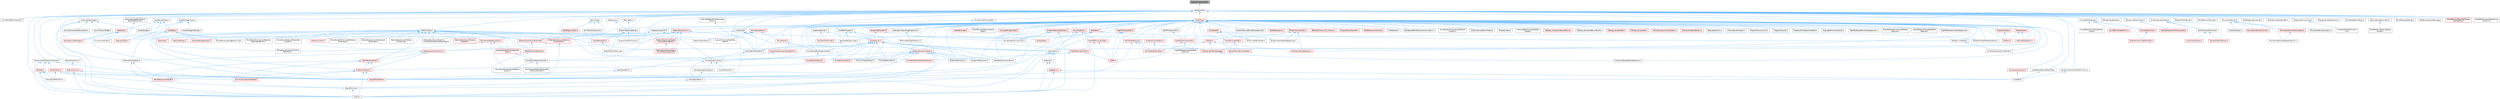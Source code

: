 digraph "EqualityComparable.h"
{
 // INTERACTIVE_SVG=YES
 // LATEX_PDF_SIZE
  bgcolor="transparent";
  edge [fontname=Helvetica,fontsize=10,labelfontname=Helvetica,labelfontsize=10];
  node [fontname=Helvetica,fontsize=10,shape=box,height=0.2,width=0.4];
  Node1 [id="Node000001",label="EqualityComparable.h",height=0.2,width=0.4,color="gray40", fillcolor="grey60", style="filled", fontcolor="black",tooltip=" "];
  Node1 -> Node2 [id="edge1_Node000001_Node000002",dir="back",color="steelblue1",style="solid",tooltip=" "];
  Node2 [id="Node000002",label="SoftObjectPtr.h",height=0.2,width=0.4,color="grey40", fillcolor="white", style="filled",URL="$d8/d46/SoftObjectPtr_8h.html",tooltip=" "];
  Node2 -> Node3 [id="edge2_Node000002_Node000003",dir="back",color="steelblue1",style="solid",tooltip=" "];
  Node3 [id="Node000003",label="AnimNextSoftFunctionPtr.h",height=0.2,width=0.4,color="grey40", fillcolor="white", style="filled",URL="$dc/de0/AnimNextSoftFunctionPtr_8h.html",tooltip=" "];
  Node2 -> Node4 [id="edge3_Node000002_Node000004",dir="back",color="steelblue1",style="solid",tooltip=" "];
  Node4 [id="Node000004",label="AnimationEditorUtils.h",height=0.2,width=0.4,color="grey40", fillcolor="white", style="filled",URL="$df/d23/AnimationEditorUtils_8h.html",tooltip=" "];
  Node2 -> Node5 [id="edge4_Node000002_Node000005",dir="back",color="steelblue1",style="solid",tooltip=" "];
  Node5 [id="Node000005",label="ArchiveUObjectFromStructured\lArchive.h",height=0.2,width=0.4,color="grey40", fillcolor="white", style="filled",URL="$d2/d52/ArchiveUObjectFromStructuredArchive_8h.html",tooltip=" "];
  Node5 -> Node6 [id="edge5_Node000005_Node000006",dir="back",color="steelblue1",style="solid",tooltip=" "];
  Node6 [id="Node000006",label="CoreUObjectSharedPCH.h",height=0.2,width=0.4,color="grey40", fillcolor="white", style="filled",URL="$de/d2f/CoreUObjectSharedPCH_8h.html",tooltip=" "];
  Node6 -> Node7 [id="edge6_Node000006_Node000007",dir="back",color="steelblue1",style="solid",tooltip=" "];
  Node7 [id="Node000007",label="SlateSharedPCH.h",height=0.2,width=0.4,color="grey40", fillcolor="white", style="filled",URL="$d1/dfc/SlateSharedPCH_8h.html",tooltip=" "];
  Node7 -> Node8 [id="edge7_Node000007_Node000008",dir="back",color="steelblue1",style="solid",tooltip=" "];
  Node8 [id="Node000008",label="EngineSharedPCH.h",height=0.2,width=0.4,color="red", fillcolor="#FFF0F0", style="filled",URL="$dc/dbb/EngineSharedPCH_8h.html",tooltip=" "];
  Node2 -> Node10 [id="edge8_Node000002_Node000010",dir="back",color="steelblue1",style="solid",tooltip=" "];
  Node10 [id="Node000010",label="AssetBundleData.h",height=0.2,width=0.4,color="grey40", fillcolor="white", style="filled",URL="$df/d47/AssetBundleData_8h.html",tooltip=" "];
  Node10 -> Node11 [id="edge9_Node000010_Node000011",dir="back",color="steelblue1",style="solid",tooltip=" "];
  Node11 [id="Node000011",label="AssetData.h",height=0.2,width=0.4,color="red", fillcolor="#FFF0F0", style="filled",URL="$d9/d19/AssetData_8h.html",tooltip=" "];
  Node11 -> Node620 [id="edge10_Node000011_Node000620",dir="back",color="steelblue1",style="solid",tooltip=" "];
  Node620 [id="Node000620",label="EditorAnimUtils.h",height=0.2,width=0.4,color="red", fillcolor="#FFF0F0", style="filled",URL="$d1/dd4/EditorAnimUtils_8h.html",tooltip=" "];
  Node11 -> Node8 [id="edge11_Node000011_Node000008",dir="back",color="steelblue1",style="solid",tooltip=" "];
  Node11 -> Node627 [id="edge12_Node000011_Node000627",dir="back",color="steelblue1",style="solid",tooltip=" "];
  Node627 [id="Node000627",label="ExternalPackageHelper.h",height=0.2,width=0.4,color="red", fillcolor="#FFF0F0", style="filled",URL="$d3/d2f/ExternalPackageHelper_8h.html",tooltip=" "];
  Node11 -> Node631 [id="edge13_Node000011_Node000631",dir="back",color="steelblue1",style="solid",tooltip=" "];
  Node631 [id="Node000631",label="GameplayCueManager.h",height=0.2,width=0.4,color="red", fillcolor="#FFF0F0", style="filled",URL="$d7/d4e/GameplayCueManager_8h.html",tooltip=" "];
  Node11 -> Node721 [id="edge14_Node000011_Node000721",dir="back",color="steelblue1",style="solid",tooltip=" "];
  Node721 [id="Node000721",label="NoExportTypes.h",height=0.2,width=0.4,color="red", fillcolor="#FFF0F0", style="filled",URL="$d3/d21/NoExportTypes_8h.html",tooltip=" "];
  Node11 -> Node833 [id="edge15_Node000011_Node000833",dir="back",color="steelblue1",style="solid",tooltip=" "];
  Node833 [id="Node000833",label="SoundWaveLoadingBehavior.cpp",height=0.2,width=0.4,color="grey40", fillcolor="white", style="filled",URL="$d7/d95/SoundWaveLoadingBehavior_8cpp.html",tooltip=" "];
  Node10 -> Node838 [id="edge16_Node000010_Node000838",dir="back",color="steelblue1",style="solid",tooltip=" "];
  Node838 [id="Node000838",label="AssetManager.h",height=0.2,width=0.4,color="grey40", fillcolor="white", style="filled",URL="$d6/d7d/AssetManager_8h.html",tooltip=" "];
  Node10 -> Node839 [id="edge17_Node000010_Node000839",dir="back",color="steelblue1",style="solid",tooltip=" "];
  Node839 [id="Node000839",label="DataAsset.h",height=0.2,width=0.4,color="red", fillcolor="#FFF0F0", style="filled",URL="$dd/d05/DataAsset_8h.html",tooltip=" "];
  Node839 -> Node827 [id="edge18_Node000839_Node000827",dir="back",color="steelblue1",style="solid",tooltip=" "];
  Node827 [id="Node000827",label="Engine.h",height=0.2,width=0.4,color="grey40", fillcolor="white", style="filled",URL="$d1/d34/Public_2Engine_8h.html",tooltip=" "];
  Node839 -> Node8 [id="edge19_Node000839_Node000008",dir="back",color="steelblue1",style="solid",tooltip=" "];
  Node839 -> Node631 [id="edge20_Node000839_Node000631",dir="back",color="steelblue1",style="solid",tooltip=" "];
  Node839 -> Node884 [id="edge21_Node000839_Node000884",dir="back",color="steelblue1",style="solid",tooltip=" "];
  Node884 [id="Node000884",label="PrimaryAssetLabel.h",height=0.2,width=0.4,color="grey40", fillcolor="white", style="filled",URL="$d4/d09/PrimaryAssetLabel_8h.html",tooltip=" "];
  Node10 -> Node721 [id="edge22_Node000010_Node000721",dir="back",color="steelblue1",style="solid",tooltip=" "];
  Node2 -> Node908 [id="edge23_Node000002_Node000908",dir="back",color="steelblue1",style="solid",tooltip=" "];
  Node908 [id="Node000908",label="AssetManagerTypes.h",height=0.2,width=0.4,color="grey40", fillcolor="white", style="filled",URL="$d6/d98/AssetManagerTypes_8h.html",tooltip=" "];
  Node908 -> Node838 [id="edge24_Node000908_Node000838",dir="back",color="steelblue1",style="solid",tooltip=" "];
  Node908 -> Node909 [id="edge25_Node000908_Node000909",dir="back",color="steelblue1",style="solid",tooltip=" "];
  Node909 [id="Node000909",label="AssetManagerSettings.h",height=0.2,width=0.4,color="grey40", fillcolor="white", style="filled",URL="$d0/d71/AssetManagerSettings_8h.html",tooltip=" "];
  Node908 -> Node884 [id="edge26_Node000908_Node000884",dir="back",color="steelblue1",style="solid",tooltip=" "];
  Node2 -> Node450 [id="edge27_Node000002_Node000450",dir="back",color="steelblue1",style="solid",tooltip=" "];
  Node450 [id="Node000450",label="BlueprintEditorSettings.h",height=0.2,width=0.4,color="grey40", fillcolor="white", style="filled",URL="$d4/dbc/BlueprintEditorSettings_8h.html",tooltip=" "];
  Node450 -> Node266 [id="edge28_Node000450_Node000266",dir="back",color="steelblue1",style="solid",tooltip=" "];
  Node266 [id="Node000266",label="BlueprintTypePromotion.h",height=0.2,width=0.4,color="grey40", fillcolor="white", style="filled",URL="$d2/d23/BlueprintTypePromotion_8h.html",tooltip=" "];
  Node450 -> Node306 [id="edge29_Node000450_Node000306",dir="back",color="steelblue1",style="solid",tooltip=" "];
  Node306 [id="Node000306",label="RigVMNewEditor.h",height=0.2,width=0.4,color="red", fillcolor="#FFF0F0", style="filled",URL="$df/dd1/RigVMNewEditor_8h.html",tooltip=" "];
  Node306 -> Node265 [id="edge30_Node000306_Node000265",dir="back",color="steelblue1",style="solid",tooltip=" "];
  Node265 [id="Node000265",label="SRigVMActionMenu.cpp",height=0.2,width=0.4,color="grey40", fillcolor="white", style="filled",URL="$dc/d4c/SRigVMActionMenu_8cpp.html",tooltip=" "];
  Node450 -> Node265 [id="edge31_Node000450_Node000265",dir="back",color="steelblue1",style="solid",tooltip=" "];
  Node2 -> Node910 [id="edge32_Node000002_Node000910",dir="back",color="steelblue1",style="solid",tooltip=" "];
  Node910 [id="Node000910",label="Breakpoint.h",height=0.2,width=0.4,color="grey40", fillcolor="white", style="filled",URL="$d6/da3/Breakpoint_8h.html",tooltip=" "];
  Node910 -> Node450 [id="edge33_Node000910_Node000450",dir="back",color="steelblue1",style="solid",tooltip=" "];
  Node2 -> Node911 [id="edge34_Node000002_Node000911",dir="back",color="steelblue1",style="solid",tooltip=" "];
  Node911 [id="Node000911",label="CoreUObject.h",height=0.2,width=0.4,color="grey40", fillcolor="white", style="filled",URL="$d0/ded/CoreUObject_8h.html",tooltip=" "];
  Node911 -> Node827 [id="edge35_Node000911_Node000827",dir="back",color="steelblue1",style="solid",tooltip=" "];
  Node911 -> Node912 [id="edge36_Node000911_Node000912",dir="back",color="steelblue1",style="solid",tooltip=" "];
  Node912 [id="Node000912",label="EngineMinimal.h",height=0.2,width=0.4,color="grey40", fillcolor="white", style="filled",URL="$d0/d2c/EngineMinimal_8h.html",tooltip=" "];
  Node912 -> Node827 [id="edge37_Node000912_Node000827",dir="back",color="steelblue1",style="solid",tooltip=" "];
  Node911 -> Node913 [id="edge38_Node000911_Node000913",dir="back",color="steelblue1",style="solid",tooltip=" "];
  Node913 [id="Node000913",label="SlateBasics.h",height=0.2,width=0.4,color="red", fillcolor="#FFF0F0", style="filled",URL="$da/d2f/SlateBasics_8h.html",tooltip=" "];
  Node913 -> Node827 [id="edge39_Node000913_Node000827",dir="back",color="steelblue1",style="solid",tooltip=" "];
  Node913 -> Node57 [id="edge40_Node000913_Node000057",dir="back",color="steelblue1",style="solid",tooltip=" "];
  Node57 [id="Node000057",label="UnrealEd.h",height=0.2,width=0.4,color="grey40", fillcolor="white", style="filled",URL="$d2/d5f/UnrealEd_8h.html",tooltip=" "];
  Node911 -> Node916 [id="edge41_Node000911_Node000916",dir="back",color="steelblue1",style="solid",tooltip=" "];
  Node916 [id="Node000916",label="SlateCore.h",height=0.2,width=0.4,color="grey40", fillcolor="white", style="filled",URL="$dc/d03/SlateCore_8h.html",tooltip=" "];
  Node916 -> Node827 [id="edge42_Node000916_Node000827",dir="back",color="steelblue1",style="solid",tooltip=" "];
  Node916 -> Node913 [id="edge43_Node000916_Node000913",dir="back",color="steelblue1",style="solid",tooltip=" "];
  Node2 -> Node6 [id="edge44_Node000002_Node000006",dir="back",color="steelblue1",style="solid",tooltip=" "];
  Node2 -> Node917 [id="edge45_Node000002_Node000917",dir="back",color="steelblue1",style="solid",tooltip=" "];
  Node917 [id="Node000917",label="CurveEditorSettings.h",height=0.2,width=0.4,color="grey40", fillcolor="white", style="filled",URL="$d2/d54/CurveEditorSettings_8h.html",tooltip=" "];
  Node917 -> Node918 [id="edge46_Node000917_Node000918",dir="back",color="steelblue1",style="solid",tooltip=" "];
  Node918 [id="Node000918",label="CurveEditorCurveDrawParams\lCache.h",height=0.2,width=0.4,color="grey40", fillcolor="white", style="filled",URL="$df/d12/CurveEditorCurveDrawParamsCache_8h.html",tooltip=" "];
  Node917 -> Node919 [id="edge47_Node000917_Node000919",dir="back",color="steelblue1",style="solid",tooltip=" "];
  Node919 [id="Node000919",label="CurveEditorSnapMetrics.h",height=0.2,width=0.4,color="red", fillcolor="#FFF0F0", style="filled",URL="$dd/dc6/CurveEditorSnapMetrics_8h.html",tooltip=" "];
  Node917 -> Node944 [id="edge48_Node000917_Node000944",dir="back",color="steelblue1",style="solid",tooltip=" "];
  Node944 [id="Node000944",label="SCurveEditorView.h",height=0.2,width=0.4,color="red", fillcolor="#FFF0F0", style="filled",URL="$dd/d32/SCurveEditorView_8h.html",tooltip=" "];
  Node944 -> Node938 [id="edge49_Node000944_Node000938",dir="back",color="steelblue1",style="solid",tooltip=" "];
  Node938 [id="Node000938",label="SInteractiveCurveEditorView.h",height=0.2,width=0.4,color="red", fillcolor="#FFF0F0", style="filled",URL="$d2/dd9/SInteractiveCurveEditorView_8h.html",tooltip=" "];
  Node917 -> Node938 [id="edge50_Node000917_Node000938",dir="back",color="steelblue1",style="solid",tooltip=" "];
  Node2 -> Node945 [id="edge51_Node000002_Node000945",dir="back",color="steelblue1",style="solid",tooltip=" "];
  Node945 [id="Node000945",label="EdGraphHandleTypes.h",height=0.2,width=0.4,color="grey40", fillcolor="white", style="filled",URL="$d3/d0d/EdGraphHandleTypes_8h.html",tooltip=" "];
  Node2 -> Node946 [id="edge52_Node000002_Node000946",dir="back",color="steelblue1",style="solid",tooltip=" "];
  Node946 [id="Node000946",label="InteractiveToolsContext.h",height=0.2,width=0.4,color="grey40", fillcolor="white", style="filled",URL="$d2/dfe/InteractiveToolsContext_8h.html",tooltip=" "];
  Node946 -> Node537 [id="edge53_Node000946_Node000537",dir="back",color="steelblue1",style="solid",tooltip=" "];
  Node537 [id="Node000537",label="EdModeInteractiveToolsContext.h",height=0.2,width=0.4,color="red", fillcolor="#FFF0F0", style="filled",URL="$d7/da4/EdModeInteractiveToolsContext_8h.html",tooltip=" "];
  Node2 -> Node947 [id="edge54_Node000002_Node000947",dir="back",color="steelblue1",style="solid",tooltip=" "];
  Node947 [id="Node000947",label="KismetSystemLibrary.h",height=0.2,width=0.4,color="grey40", fillcolor="white", style="filled",URL="$da/d0f/KismetSystemLibrary_8h.html",tooltip=" "];
  Node947 -> Node948 [id="edge55_Node000947_Node000948",dir="back",color="steelblue1",style="solid",tooltip=" "];
  Node948 [id="Node000948",label="GameplayStatics.h",height=0.2,width=0.4,color="grey40", fillcolor="white", style="filled",URL="$d9/dc8/GameplayStatics_8h.html",tooltip=" "];
  Node948 -> Node912 [id="edge56_Node000948_Node000912",dir="back",color="steelblue1",style="solid",tooltip=" "];
  Node947 -> Node949 [id="edge57_Node000947_Node000949",dir="back",color="steelblue1",style="solid",tooltip=" "];
  Node949 [id="Node000949",label="GameplayStaticsTypes.h",height=0.2,width=0.4,color="grey40", fillcolor="white", style="filled",URL="$da/d17/GameplayStaticsTypes_8h.html",tooltip=" "];
  Node949 -> Node948 [id="edge58_Node000949_Node000948",dir="back",color="steelblue1",style="solid",tooltip=" "];
  Node947 -> Node950 [id="edge59_Node000947_Node000950",dir="back",color="steelblue1",style="solid",tooltip=" "];
  Node950 [id="Node000950",label="KismetTraceUtils.h",height=0.2,width=0.4,color="grey40", fillcolor="white", style="filled",URL="$d6/d3a/KismetTraceUtils_8h.html",tooltip=" "];
  Node2 -> Node951 [id="edge60_Node000002_Node000951",dir="back",color="steelblue1",style="solid",tooltip=" "];
  Node951 [id="Node000951",label="LevelInstanceInterface.h",height=0.2,width=0.4,color="grey40", fillcolor="white", style="filled",URL="$d9/d37/LevelInstanceInterface_8h.html",tooltip=" "];
  Node951 -> Node952 [id="edge61_Node000951_Node000952",dir="back",color="steelblue1",style="solid",tooltip=" "];
  Node952 [id="Node000952",label="LevelInstanceActor.h",height=0.2,width=0.4,color="red", fillcolor="#FFF0F0", style="filled",URL="$d6/d53/LevelInstanceActor_8h.html",tooltip=" "];
  Node951 -> Node954 [id="edge62_Node000951_Node000954",dir="back",color="steelblue1",style="solid",tooltip=" "];
  Node954 [id="Node000954",label="LevelInstanceActorImpl.h",height=0.2,width=0.4,color="grey40", fillcolor="white", style="filled",URL="$d6/df6/LevelInstanceActorImpl_8h.html",tooltip=" "];
  Node954 -> Node952 [id="edge63_Node000954_Node000952",dir="back",color="steelblue1",style="solid",tooltip=" "];
  Node954 -> Node955 [id="edge64_Node000954_Node000955",dir="back",color="steelblue1",style="solid",tooltip=" "];
  Node955 [id="Node000955",label="StandaloneHLODActor.h",height=0.2,width=0.4,color="red", fillcolor="#FFF0F0", style="filled",URL="$dc/d54/StandaloneHLODActor_8h.html",tooltip=" "];
  Node951 -> Node955 [id="edge65_Node000951_Node000955",dir="back",color="steelblue1",style="solid",tooltip=" "];
  Node2 -> Node957 [id="edge66_Node000002_Node000957",dir="back",color="steelblue1",style="solid",tooltip=" "];
  Node957 [id="Node000957",label="LinkerLoad.h",height=0.2,width=0.4,color="grey40", fillcolor="white", style="filled",URL="$d7/def/LinkerLoad_8h.html",tooltip=" "];
  Node957 -> Node911 [id="edge67_Node000957_Node000911",dir="back",color="steelblue1",style="solid",tooltip=" "];
  Node957 -> Node6 [id="edge68_Node000957_Node000006",dir="back",color="steelblue1",style="solid",tooltip=" "];
  Node957 -> Node627 [id="edge69_Node000957_Node000627",dir="back",color="steelblue1",style="solid",tooltip=" "];
  Node957 -> Node958 [id="edge70_Node000957_Node000958",dir="back",color="steelblue1",style="solid",tooltip=" "];
  Node958 [id="Node000958",label="K2Node.h",height=0.2,width=0.4,color="red", fillcolor="#FFF0F0", style="filled",URL="$d5/d94/K2Node_8h.html",tooltip=" "];
  Node958 -> Node467 [id="edge71_Node000958_Node000467",dir="back",color="steelblue1",style="solid",tooltip=" "];
  Node467 [id="Node000467",label="AnimGraphNode_Base.h",height=0.2,width=0.4,color="red", fillcolor="#FFF0F0", style="filled",URL="$d0/dfb/AnimGraphNode__Base_8h.html",tooltip=" "];
  Node958 -> Node139 [id="edge72_Node000958_Node000139",dir="back",color="steelblue1",style="solid",tooltip=" "];
  Node139 [id="Node000139",label="K2Node_BaseMCDelegate.h",height=0.2,width=0.4,color="red", fillcolor="#FFF0F0", style="filled",URL="$dd/d9b/K2Node__BaseMCDelegate_8h.html",tooltip=" "];
  Node139 -> Node140 [id="edge73_Node000139_Node000140",dir="back",color="steelblue1",style="solid",tooltip=" "];
  Node140 [id="Node000140",label="BlueprintDelegateNodeSpawner.h",height=0.2,width=0.4,color="grey40", fillcolor="white", style="filled",URL="$dc/d16/BlueprintDelegateNodeSpawner_8h.html",tooltip=" "];
  Node958 -> Node1006 [id="edge74_Node000958_Node001006",dir="back",color="steelblue1",style="solid",tooltip=" "];
  Node1006 [id="Node001006",label="K2Node_StructOperation.h",height=0.2,width=0.4,color="red", fillcolor="#FFF0F0", style="filled",URL="$d1/d1c/K2Node__StructOperation_8h.html",tooltip=" "];
  Node957 -> Node833 [id="edge75_Node000957_Node000833",dir="back",color="steelblue1",style="solid",tooltip=" "];
  Node2 -> Node1015 [id="edge76_Node000002_Node001015",dir="back",color="steelblue1",style="solid",tooltip=" "];
  Node1015 [id="Node001015",label="MaterialCachedData.h",height=0.2,width=0.4,color="grey40", fillcolor="white", style="filled",URL="$da/dd0/MaterialCachedData_8h.html",tooltip=" "];
  Node1015 -> Node1016 [id="edge77_Node001015_Node001016",dir="back",color="steelblue1",style="solid",tooltip=" "];
  Node1016 [id="Node001016",label="NaniteResourcesHelper.h",height=0.2,width=0.4,color="red", fillcolor="#FFF0F0", style="filled",URL="$dc/d48/NaniteResourcesHelper_8h.html",tooltip=" "];
  Node1016 -> Node1016 [id="edge78_Node001016_Node001016",dir="back",color="steelblue1",style="solid",tooltip=" "];
  Node1015 -> Node1019 [id="edge79_Node001015_Node001019",dir="back",color="steelblue1",style="solid",tooltip=" "];
  Node1019 [id="Node001019",label="PrimitiveComponentHelper.h",height=0.2,width=0.4,color="red", fillcolor="#FFF0F0", style="filled",URL="$d1/d08/PrimitiveComponentHelper_8h.html",tooltip=" "];
  Node2 -> Node1022 [id="edge80_Node000002_Node001022",dir="back",color="steelblue1",style="solid",tooltip=" "];
  Node1022 [id="Node001022",label="MaterialTypes.h",height=0.2,width=0.4,color="grey40", fillcolor="white", style="filled",URL="$dc/d31/MaterialTypes_8h.html",tooltip=" "];
  Node1022 -> Node1023 [id="edge81_Node001022_Node001023",dir="back",color="steelblue1",style="solid",tooltip=" "];
  Node1023 [id="Node001023",label="CustomPrimitiveDataTrack\lEditor.h",height=0.2,width=0.4,color="grey40", fillcolor="white", style="filled",URL="$dc/d8f/CustomPrimitiveDataTrackEditor_8h.html",tooltip=" "];
  Node1022 -> Node1024 [id="edge82_Node001022_Node001024",dir="back",color="steelblue1",style="solid",tooltip=" "];
  Node1024 [id="Node001024",label="DEditorParameterValue.h",height=0.2,width=0.4,color="red", fillcolor="#FFF0F0", style="filled",URL="$d3/da4/DEditorParameterValue_8h.html",tooltip=" "];
  Node1024 -> Node57 [id="edge83_Node001024_Node000057",dir="back",color="steelblue1",style="solid",tooltip=" "];
  Node1022 -> Node1015 [id="edge84_Node001022_Node001015",dir="back",color="steelblue1",style="solid",tooltip=" "];
  Node1022 -> Node1036 [id="edge85_Node001022_Node001036",dir="back",color="steelblue1",style="solid",tooltip=" "];
  Node1036 [id="Node001036",label="MaterialExpressionFontSample\lParameter.h",height=0.2,width=0.4,color="grey40", fillcolor="white", style="filled",URL="$d0/d6e/MaterialExpressionFontSampleParameter_8h.html",tooltip=" "];
  Node1022 -> Node1037 [id="edge86_Node001022_Node001037",dir="back",color="steelblue1",style="solid",tooltip=" "];
  Node1037 [id="Node001037",label="MaterialExpressionMaterial\lFunctionCall.h",height=0.2,width=0.4,color="red", fillcolor="#FFF0F0", style="filled",URL="$d2/d5e/MaterialExpressionMaterialFunctionCall_8h.html",tooltip=" "];
  Node1037 -> Node8 [id="edge87_Node001037_Node000008",dir="back",color="steelblue1",style="solid",tooltip=" "];
  Node1037 -> Node1039 [id="edge88_Node001037_Node001039",dir="back",color="steelblue1",style="solid",tooltip=" "];
  Node1039 [id="Node001039",label="MaterialLayersFunctions.h",height=0.2,width=0.4,color="red", fillcolor="#FFF0F0", style="filled",URL="$df/d12/MaterialLayersFunctions_8h.html",tooltip=" "];
  Node1039 -> Node1015 [id="edge89_Node001039_Node001015",dir="back",color="steelblue1",style="solid",tooltip=" "];
  Node1039 -> Node1060 [id="edge90_Node001039_Node001060",dir="back",color="steelblue1",style="solid",tooltip=" "];
  Node1060 [id="Node001060",label="MaterialInterface.h",height=0.2,width=0.4,color="red", fillcolor="#FFF0F0", style="filled",URL="$de/daa/MaterialInterface_8h.html",tooltip=" "];
  Node1060 -> Node827 [id="edge91_Node001060_Node000827",dir="back",color="steelblue1",style="solid",tooltip=" "];
  Node1060 -> Node8 [id="edge92_Node001060_Node000008",dir="back",color="steelblue1",style="solid",tooltip=" "];
  Node1060 -> Node1016 [id="edge93_Node001060_Node001016",dir="back",color="steelblue1",style="solid",tooltip=" "];
  Node1060 -> Node1019 [id="edge94_Node001060_Node001019",dir="back",color="steelblue1",style="solid",tooltip=" "];
  Node1039 -> Node1229 [id="edge95_Node001039_Node001229",dir="back",color="steelblue1",style="solid",tooltip=" "];
  Node1229 [id="Node001229",label="StaticParameterSet.h",height=0.2,width=0.4,color="red", fillcolor="#FFF0F0", style="filled",URL="$dd/d7e/StaticParameterSet_8h.html",tooltip=" "];
  Node1229 -> Node827 [id="edge96_Node001229_Node000827",dir="back",color="steelblue1",style="solid",tooltip=" "];
  Node1229 -> Node912 [id="edge97_Node001229_Node000912",dir="back",color="steelblue1",style="solid",tooltip=" "];
  Node1229 -> Node8 [id="edge98_Node001229_Node000008",dir="back",color="steelblue1",style="solid",tooltip=" "];
  Node1229 -> Node1060 [id="edge99_Node001229_Node001060",dir="back",color="steelblue1",style="solid",tooltip=" "];
  Node1022 -> Node1044 [id="edge100_Node001022_Node001044",dir="back",color="steelblue1",style="solid",tooltip=" "];
  Node1044 [id="Node001044",label="MaterialExpressionMaterial\lSample.cpp",height=0.2,width=0.4,color="grey40", fillcolor="white", style="filled",URL="$d0/dbd/MaterialExpressionMaterialSample_8cpp.html",tooltip=" "];
  Node1022 -> Node1234 [id="edge101_Node001022_Node001234",dir="back",color="steelblue1",style="solid",tooltip=" "];
  Node1234 [id="Node001234",label="MaterialExpressionParameter.h",height=0.2,width=0.4,color="red", fillcolor="#FFF0F0", style="filled",URL="$d9/d9a/MaterialExpressionParameter_8h.html",tooltip=" "];
  Node1234 -> Node1024 [id="edge102_Node001234_Node001024",dir="back",color="steelblue1",style="solid",tooltip=" "];
  Node1022 -> Node1243 [id="edge103_Node001022_Node001243",dir="back",color="steelblue1",style="solid",tooltip=" "];
  Node1243 [id="Node001243",label="MaterialExpressionRuntime\lVirtualTextureSampleParameter.h",height=0.2,width=0.4,color="grey40", fillcolor="white", style="filled",URL="$d5/d3d/MaterialExpressionRuntimeVirtualTextureSampleParameter_8h.html",tooltip=" "];
  Node1022 -> Node1244 [id="edge104_Node001022_Node001244",dir="back",color="steelblue1",style="solid",tooltip=" "];
  Node1244 [id="Node001244",label="MaterialExpressionSparse\lVolumeTextureBase.h",height=0.2,width=0.4,color="red", fillcolor="#FFF0F0", style="filled",URL="$d6/df5/MaterialExpressionSparseVolumeTextureBase_8h.html",tooltip=" "];
  Node1244 -> Node1246 [id="edge105_Node001244_Node001246",dir="back",color="steelblue1",style="solid",tooltip=" "];
  Node1246 [id="Node001246",label="MaterialExpressionSparse\lVolumeTextureSample.h",height=0.2,width=0.4,color="red", fillcolor="#FFF0F0", style="filled",URL="$d4/dad/MaterialExpressionSparseVolumeTextureSample_8h.html",tooltip=" "];
  Node1022 -> Node1246 [id="edge106_Node001022_Node001246",dir="back",color="steelblue1",style="solid",tooltip=" "];
  Node1022 -> Node1247 [id="edge107_Node001022_Node001247",dir="back",color="steelblue1",style="solid",tooltip=" "];
  Node1247 [id="Node001247",label="MaterialExpressionTexture\lSample.h",height=0.2,width=0.4,color="red", fillcolor="#FFF0F0", style="filled",URL="$dd/d3b/MaterialExpressionTextureSample_8h.html",tooltip=" "];
  Node1022 -> Node1258 [id="edge108_Node001022_Node001258",dir="back",color="steelblue1",style="solid",tooltip=" "];
  Node1258 [id="Node001258",label="MaterialIR.h",height=0.2,width=0.4,color="red", fillcolor="#FFF0F0", style="filled",URL="$d1/dea/MaterialIR_8h.html",tooltip=" "];
  Node1022 -> Node1260 [id="edge109_Node001022_Node001260",dir="back",color="steelblue1",style="solid",tooltip=" "];
  Node1260 [id="Node001260",label="MaterialIRTypes.h",height=0.2,width=0.4,color="red", fillcolor="#FFF0F0", style="filled",URL="$d0/d2f/MaterialIRTypes_8h.html",tooltip=" "];
  Node1022 -> Node1060 [id="edge110_Node001022_Node001060",dir="back",color="steelblue1",style="solid",tooltip=" "];
  Node1022 -> Node1039 [id="edge111_Node001022_Node001039",dir="back",color="steelblue1",style="solid",tooltip=" "];
  Node1022 -> Node1261 [id="edge112_Node001022_Node001261",dir="back",color="steelblue1",style="solid",tooltip=" "];
  Node1261 [id="Node001261",label="MaterialTrackEditor.h",height=0.2,width=0.4,color="grey40", fillcolor="white", style="filled",URL="$d1/d9f/MaterialTrackEditor_8h.html",tooltip=" "];
  Node1022 -> Node1262 [id="edge113_Node001022_Node001262",dir="back",color="steelblue1",style="solid",tooltip=" "];
  Node1262 [id="Node001262",label="MovieSceneComponentMaterial\lParameterSection.h",height=0.2,width=0.4,color="grey40", fillcolor="white", style="filled",URL="$dd/d3d/MovieSceneComponentMaterialParameterSection_8h.html",tooltip=" "];
  Node1022 -> Node1263 [id="edge114_Node001022_Node001263",dir="back",color="steelblue1",style="solid",tooltip=" "];
  Node1263 [id="Node001263",label="MovieSceneCustomPrimitive\lDataTrack.h",height=0.2,width=0.4,color="grey40", fillcolor="white", style="filled",URL="$db/d39/MovieSceneCustomPrimitiveDataTrack_8h.html",tooltip=" "];
  Node1022 -> Node1264 [id="edge115_Node001022_Node001264",dir="back",color="steelblue1",style="solid",tooltip=" "];
  Node1264 [id="Node001264",label="MovieSceneMaterialParameter\lSystem.h",height=0.2,width=0.4,color="grey40", fillcolor="white", style="filled",URL="$d9/d38/MovieSceneMaterialParameterSystem_8h.html",tooltip=" "];
  Node1022 -> Node1265 [id="edge116_Node001022_Node001265",dir="back",color="steelblue1",style="solid",tooltip=" "];
  Node1265 [id="Node001265",label="MovieSceneMaterialTrack.h",height=0.2,width=0.4,color="red", fillcolor="#FFF0F0", style="filled",URL="$d8/d92/MovieSceneMaterialTrack_8h.html",tooltip=" "];
  Node1265 -> Node1120 [id="edge117_Node001265_Node001120",dir="back",color="steelblue1",style="solid",tooltip=" "];
  Node1120 [id="Node001120",label="MovieSceneComponentMaterial\lSystem.h",height=0.2,width=0.4,color="grey40", fillcolor="white", style="filled",URL="$d7/d7c/MovieSceneComponentMaterialSystem_8h.html",tooltip=" "];
  Node1265 -> Node1263 [id="edge118_Node001265_Node001263",dir="back",color="steelblue1",style="solid",tooltip=" "];
  Node1265 -> Node1268 [id="edge119_Node001265_Node001268",dir="back",color="steelblue1",style="solid",tooltip=" "];
  Node1268 [id="Node001268",label="MovieSceneTracksComponent\lTypes.h",height=0.2,width=0.4,color="red", fillcolor="#FFF0F0", style="filled",URL="$d5/d6a/MovieSceneTracksComponentTypes_8h.html",tooltip=" "];
  Node1268 -> Node1119 [id="edge120_Node001268_Node001119",dir="back",color="steelblue1",style="solid",tooltip=" "];
  Node1119 [id="Node001119",label="MovieSceneMaterialSystem.h",height=0.2,width=0.4,color="grey40", fillcolor="white", style="filled",URL="$d2/d2f/MovieSceneMaterialSystem_8h.html",tooltip=" "];
  Node1119 -> Node1120 [id="edge121_Node001119_Node001120",dir="back",color="steelblue1",style="solid",tooltip=" "];
  Node1119 -> Node1121 [id="edge122_Node001119_Node001121",dir="back",color="steelblue1",style="solid",tooltip=" "];
  Node1121 [id="Node001121",label="MovieSceneMaterialParameter\lCollectionSystem.h",height=0.2,width=0.4,color="grey40", fillcolor="white", style="filled",URL="$d4/d18/MovieSceneMaterialParameterCollectionSystem_8h.html",tooltip=" "];
  Node1022 -> Node1307 [id="edge123_Node001022_Node001307",dir="back",color="steelblue1",style="solid",tooltip=" "];
  Node1307 [id="Node001307",label="MovieScenePreAnimatedMaterial\lParameters.h",height=0.2,width=0.4,color="grey40", fillcolor="white", style="filled",URL="$d9/dac/MovieScenePreAnimatedMaterialParameters_8h.html",tooltip=" "];
  Node1022 -> Node1268 [id="edge124_Node001022_Node001268",dir="back",color="steelblue1",style="solid",tooltip=" "];
  Node1022 -> Node1229 [id="edge125_Node001022_Node001229",dir="back",color="steelblue1",style="solid",tooltip=" "];
  Node2 -> Node1308 [id="edge126_Node000002_Node001308",dir="back",color="steelblue1",style="solid",tooltip=" "];
  Node1308 [id="Node001308",label="MediaProfileSettings.h",height=0.2,width=0.4,color="grey40", fillcolor="white", style="filled",URL="$d4/da0/MediaProfileSettings_8h.html",tooltip=" "];
  Node2 -> Node1309 [id="edge127_Node000002_Node001309",dir="back",color="steelblue1",style="solid",tooltip=" "];
  Node1309 [id="Node001309",label="MeshDeformerProvider.h",height=0.2,width=0.4,color="grey40", fillcolor="white", style="filled",URL="$d4/dfb/MeshDeformerProvider_8h.html",tooltip=" "];
  Node2 -> Node1310 [id="edge128_Node000002_Node001310",dir="back",color="steelblue1",style="solid",tooltip=" "];
  Node1310 [id="Node001310",label="MovieSceneBindingOverrides.h",height=0.2,width=0.4,color="grey40", fillcolor="white", style="filled",URL="$d4/d8c/MovieSceneBindingOverrides_8h.html",tooltip=" "];
  Node1310 -> Node1311 [id="edge129_Node001310_Node001311",dir="back",color="steelblue1",style="solid",tooltip=" "];
  Node1311 [id="Node001311",label="LevelSequenceActor.h",height=0.2,width=0.4,color="red", fillcolor="#FFF0F0", style="filled",URL="$dd/d4d/LevelSequenceActor_8h.html",tooltip=" "];
  Node2 -> Node1314 [id="edge130_Node000002_Node001314",dir="back",color="steelblue1",style="solid",tooltip=" "];
  Node1314 [id="Node001314",label="MovieSceneEvent.h",height=0.2,width=0.4,color="grey40", fillcolor="white", style="filled",URL="$dc/d97/MovieSceneEvent_8h.html",tooltip=" "];
  Node1314 -> Node1315 [id="edge131_Node001314_Node001315",dir="back",color="steelblue1",style="solid",tooltip=" "];
  Node1315 [id="Node001315",label="ClipboardTypes.h",height=0.2,width=0.4,color="grey40", fillcolor="white", style="filled",URL="$d2/dc6/ClipboardTypes_8h.html",tooltip=" "];
  Node1314 -> Node1316 [id="edge132_Node001314_Node001316",dir="back",color="steelblue1",style="solid",tooltip=" "];
  Node1316 [id="Node001316",label="MovieSceneEventChannel.h",height=0.2,width=0.4,color="red", fillcolor="#FFF0F0", style="filled",URL="$d1/d90/MovieSceneEventChannel_8h.html",tooltip=" "];
  Node1314 -> Node1319 [id="edge133_Node001314_Node001319",dir="back",color="steelblue1",style="solid",tooltip=" "];
  Node1319 [id="Node001319",label="MovieSceneEventRepeaterSection.h",height=0.2,width=0.4,color="grey40", fillcolor="white", style="filled",URL="$da/dbf/MovieSceneEventRepeaterSection_8h.html",tooltip=" "];
  Node1314 -> Node1320 [id="edge134_Node001314_Node001320",dir="back",color="steelblue1",style="solid",tooltip=" "];
  Node1320 [id="Node001320",label="MovieSceneEventSectionBase.h",height=0.2,width=0.4,color="red", fillcolor="#FFF0F0", style="filled",URL="$da/dac/MovieSceneEventSectionBase_8h.html",tooltip=" "];
  Node1320 -> Node1319 [id="edge135_Node001320_Node001319",dir="back",color="steelblue1",style="solid",tooltip=" "];
  Node1314 -> Node1321 [id="edge136_Node001314_Node001321",dir="back",color="steelblue1",style="solid",tooltip=" "];
  Node1321 [id="Node001321",label="MovieSceneEventSystems.h",height=0.2,width=0.4,color="grey40", fillcolor="white", style="filled",URL="$d5/d15/MovieSceneEventSystems_8h.html",tooltip=" "];
  Node2 -> Node1119 [id="edge137_Node000002_Node001119",dir="back",color="steelblue1",style="solid",tooltip=" "];
  Node2 -> Node1322 [id="edge138_Node000002_Node001322",dir="back",color="steelblue1",style="solid",tooltip=" "];
  Node1322 [id="Node001322",label="MovieScenePossessable.h",height=0.2,width=0.4,color="grey40", fillcolor="white", style="filled",URL="$d1/d39/MovieScenePossessable_8h.html",tooltip=" "];
  Node1322 -> Node1323 [id="edge139_Node001322_Node001323",dir="back",color="steelblue1",style="solid",tooltip=" "];
  Node1323 [id="Node001323",label="MovieScene.h",height=0.2,width=0.4,color="red", fillcolor="#FFF0F0", style="filled",URL="$df/da9/MovieScene_8h.html",tooltip=" "];
  Node1323 -> Node1310 [id="edge140_Node001323_Node001310",dir="back",color="steelblue1",style="solid",tooltip=" "];
  Node2 -> Node1359 [id="edge141_Node000002_Node001359",dir="back",color="steelblue1",style="solid",tooltip=" "];
  Node1359 [id="Node001359",label="NodeMappingContainer.h",height=0.2,width=0.4,color="grey40", fillcolor="white", style="filled",URL="$d0/d55/NodeMappingContainer_8h.html",tooltip=" "];
  Node2 -> Node1360 [id="edge142_Node000002_Node001360",dir="back",color="steelblue1",style="solid",tooltip=" "];
  Node1360 [id="Node001360",label="PackedLevelActorBuilder.h",height=0.2,width=0.4,color="grey40", fillcolor="white", style="filled",URL="$d4/d58/PackedLevelActorBuilder_8h.html",tooltip=" "];
  Node2 -> Node1361 [id="edge143_Node000002_Node001361",dir="back",color="steelblue1",style="solid",tooltip=" "];
  Node1361 [id="Node001361",label="ParamType.h",height=0.2,width=0.4,color="grey40", fillcolor="white", style="filled",URL="$d5/daf/ParamType_8h.html",tooltip=" "];
  Node1361 -> Node1362 [id="edge144_Node001361_Node001362",dir="back",color="steelblue1",style="solid",tooltip=" "];
  Node1362 [id="Node001362",label="AnimNextComponent.h",height=0.2,width=0.4,color="grey40", fillcolor="white", style="filled",URL="$d2/d67/AnimNextComponent_8h.html",tooltip=" "];
  Node1361 -> Node337 [id="edge145_Node001361_Node000337",dir="back",color="steelblue1",style="solid",tooltip=" "];
  Node337 [id="Node000337",label="AnimNextDataInterfaceInstance.h",height=0.2,width=0.4,color="red", fillcolor="#FFF0F0", style="filled",URL="$d4/dc0/AnimNextDataInterfaceInstance_8h.html",tooltip=" "];
  Node1361 -> Node1363 [id="edge146_Node001361_Node001363",dir="back",color="steelblue1",style="solid",tooltip=" "];
  Node1363 [id="Node001363",label="DataRegistryTypes.h",height=0.2,width=0.4,color="red", fillcolor="#FFF0F0", style="filled",URL="$de/d7c/DataRegistryTypes_8h.html",tooltip=" "];
  Node2 -> Node1377 [id="edge147_Node000002_Node001377",dir="back",color="steelblue1",style="solid",tooltip=" "];
  Node1377 [id="Node001377",label="PreviewAssetAttachComponent.h",height=0.2,width=0.4,color="grey40", fillcolor="white", style="filled",URL="$de/d8c/PreviewAssetAttachComponent_8h.html",tooltip=" "];
  Node1377 -> Node827 [id="edge148_Node001377_Node000827",dir="back",color="steelblue1",style="solid",tooltip=" "];
  Node1377 -> Node8 [id="edge149_Node001377_Node000008",dir="back",color="steelblue1",style="solid",tooltip=" "];
  Node1377 -> Node1378 [id="edge150_Node001377_Node001378",dir="back",color="steelblue1",style="solid",tooltip=" "];
  Node1378 [id="Node001378",label="SkeletalMesh.h",height=0.2,width=0.4,color="red", fillcolor="#FFF0F0", style="filled",URL="$d6/de7/SkeletalMesh_8h.html",tooltip=" "];
  Node1378 -> Node4 [id="edge151_Node001378_Node000004",dir="back",color="steelblue1",style="solid",tooltip=" "];
  Node1378 -> Node912 [id="edge152_Node001378_Node000912",dir="back",color="steelblue1",style="solid",tooltip=" "];
  Node1378 -> Node8 [id="edge153_Node001378_Node000008",dir="back",color="steelblue1",style="solid",tooltip=" "];
  Node1377 -> Node1390 [id="edge154_Node001377_Node001390",dir="back",color="steelblue1",style="solid",tooltip=" "];
  Node1390 [id="Node001390",label="Skeleton.h",height=0.2,width=0.4,color="red", fillcolor="#FFF0F0", style="filled",URL="$d1/ded/Skeleton_8h.html",tooltip=" "];
  Node1390 -> Node4 [id="edge155_Node001390_Node000004",dir="back",color="steelblue1",style="solid",tooltip=" "];
  Node1390 -> Node827 [id="edge156_Node001390_Node000827",dir="back",color="steelblue1",style="solid",tooltip=" "];
  Node1390 -> Node8 [id="edge157_Node001390_Node000008",dir="back",color="steelblue1",style="solid",tooltip=" "];
  Node2 -> Node1443 [id="edge158_Node000002_Node001443",dir="back",color="steelblue1",style="solid",tooltip=" "];
  Node1443 [id="Node001443",label="PropertyPermissionList.h",height=0.2,width=0.4,color="grey40", fillcolor="white", style="filled",URL="$d8/d27/PropertyPermissionList_8h.html",tooltip=" "];
  Node1443 -> Node1444 [id="edge159_Node001443_Node001444",dir="back",color="steelblue1",style="solid",tooltip=" "];
  Node1444 [id="Node001444",label="PropertyEditorPermission\lList.h",height=0.2,width=0.4,color="grey40", fillcolor="white", style="filled",URL="$d5/d40/PropertyEditorPermissionList_8h.html",tooltip=" "];
  Node2 -> Node1445 [id="edge160_Node000002_Node001445",dir="back",color="steelblue1",style="solid",tooltip=" "];
  Node1445 [id="Node001445",label="ReplicationDriver.h",height=0.2,width=0.4,color="grey40", fillcolor="white", style="filled",URL="$d0/dd1/ReplicationDriver_8h.html",tooltip=" "];
  Node1445 -> Node1446 [id="edge161_Node001445_Node001446",dir="back",color="steelblue1",style="solid",tooltip=" "];
  Node1446 [id="Node001446",label="NetConnection.h",height=0.2,width=0.4,color="red", fillcolor="#FFF0F0", style="filled",URL="$d6/d03/NetConnection_8h.html",tooltip=" "];
  Node1446 -> Node827 [id="edge162_Node001446_Node000827",dir="back",color="steelblue1",style="solid",tooltip=" "];
  Node1446 -> Node8 [id="edge163_Node001446_Node000008",dir="back",color="steelblue1",style="solid",tooltip=" "];
  Node2 -> Node1467 [id="edge164_Node000002_Node001467",dir="back",color="steelblue1",style="solid",tooltip=" "];
  Node1467 [id="Node001467",label="RigLogicMutableExtension.h",height=0.2,width=0.4,color="grey40", fillcolor="white", style="filled",URL="$d6/d9c/RigLogicMutableExtension_8h.html",tooltip=" "];
  Node2 -> Node77 [id="edge165_Node000002_Node000077",dir="back",color="steelblue1",style="solid",tooltip=" "];
  Node77 [id="Node000077",label="SGraphPinDataTableRowName.h",height=0.2,width=0.4,color="grey40", fillcolor="white", style="filled",URL="$d3/d40/SGraphPinDataTableRowName_8h.html",tooltip=" "];
  Node2 -> Node1468 [id="edge166_Node000002_Node001468",dir="back",color="steelblue1",style="solid",tooltip=" "];
  Node1468 [id="Node001468",label="SceneThumbnailInfoWithPrimitive.h",height=0.2,width=0.4,color="grey40", fillcolor="white", style="filled",URL="$d7/df8/SceneThumbnailInfoWithPrimitive_8h.html",tooltip=" "];
  Node1468 -> Node57 [id="edge167_Node001468_Node000057",dir="back",color="steelblue1",style="solid",tooltip=" "];
  Node2 -> Node1469 [id="edge168_Node000002_Node001469",dir="back",color="steelblue1",style="solid",tooltip=" "];
  Node1469 [id="Node001469",label="SoundNodeWavePlayer.h",height=0.2,width=0.4,color="grey40", fillcolor="white", style="filled",URL="$d4/da9/SoundNodeWavePlayer_8h.html",tooltip=" "];
  Node2 -> Node1470 [id="edge169_Node000002_Node001470",dir="back",color="steelblue1",style="solid",tooltip=" "];
  Node1470 [id="Node001470",label="StaticLightingDescriptors.h",height=0.2,width=0.4,color="grey40", fillcolor="white", style="filled",URL="$df/d3b/StaticLightingDescriptors_8h.html",tooltip=" "];
  Node1470 -> Node23 [id="edge170_Node001470_Node000023",dir="back",color="steelblue1",style="solid",tooltip=" "];
  Node23 [id="Node000023",label="WorldPartitionStaticLighting\lBuilder.h",height=0.2,width=0.4,color="grey40", fillcolor="white", style="filled",URL="$d7/dfd/WorldPartitionStaticLightingBuilder_8h.html",tooltip=" "];
  Node2 -> Node1471 [id="edge171_Node000002_Node001471",dir="back",color="steelblue1",style="solid",tooltip=" "];
  Node1471 [id="Node001471",label="StreamableManager.h",height=0.2,width=0.4,color="grey40", fillcolor="white", style="filled",URL="$d2/dd8/StreamableManager_8h.html",tooltip=" "];
  Node1471 -> Node838 [id="edge172_Node001471_Node000838",dir="back",color="steelblue1",style="solid",tooltip=" "];
  Node1471 -> Node1472 [id="edge173_Node001471_Node001472",dir="back",color="steelblue1",style="solid",tooltip=" "];
  Node1472 [id="Node001472",label="AsyncActionHandleSaveGame.h",height=0.2,width=0.4,color="grey40", fillcolor="white", style="filled",URL="$db/dd4/AsyncActionHandleSaveGame_8h.html",tooltip=" "];
  Node1471 -> Node1473 [id="edge174_Node001471_Node001473",dir="back",color="steelblue1",style="solid",tooltip=" "];
  Node1473 [id="Node001473",label="CommonLazyWidget.h",height=0.2,width=0.4,color="grey40", fillcolor="white", style="filled",URL="$d2/db7/CommonLazyWidget_8h.html",tooltip=" "];
  Node1471 -> Node827 [id="edge175_Node001471_Node000827",dir="back",color="steelblue1",style="solid",tooltip=" "];
  Node1471 -> Node631 [id="edge176_Node001471_Node000631",dir="back",color="steelblue1",style="solid",tooltip=" "];
  Node2 -> Node1474 [id="edge177_Node000002_Node001474",dir="back",color="steelblue1",style="solid",tooltip=" "];
  Node1474 [id="Node001474",label="TestUndeclaredScriptStruct\lObjectReferences.h",height=0.2,width=0.4,color="grey40", fillcolor="white", style="filled",URL="$d0/d40/TestUndeclaredScriptStructObjectReferences_8h.html",tooltip=" "];
  Node1474 -> Node721 [id="edge178_Node001474_Node000721",dir="back",color="steelblue1",style="solid",tooltip=" "];
  Node2 -> Node1475 [id="edge179_Node000002_Node001475",dir="back",color="steelblue1",style="solid",tooltip=" "];
  Node1475 [id="Node001475",label="Text3DProjectSettings.h",height=0.2,width=0.4,color="grey40", fillcolor="white", style="filled",URL="$d6/d42/Text3DProjectSettings_8h.html",tooltip=" "];
  Node2 -> Node1476 [id="edge180_Node000002_Node001476",dir="back",color="steelblue1",style="solid",tooltip=" "];
  Node1476 [id="Node001476",label="UnrealType.h",height=0.2,width=0.4,color="red", fillcolor="#FFF0F0", style="filled",URL="$d6/d2f/UnrealType_8h.html",tooltip=" "];
  Node1476 -> Node1477 [id="edge181_Node001476_Node001477",dir="back",color="steelblue1",style="solid",tooltip=" "];
  Node1477 [id="Node001477",label="AIDataProvider.h",height=0.2,width=0.4,color="red", fillcolor="#FFF0F0", style="filled",URL="$dd/d5b/AIDataProvider_8h.html",tooltip=" "];
  Node1476 -> Node1487 [id="edge182_Node001476_Node001487",dir="back",color="steelblue1",style="solid",tooltip=" "];
  Node1487 [id="Node001487",label="ActorElementEditorCopyAnd\lPaste.h",height=0.2,width=0.4,color="grey40", fillcolor="white", style="filled",URL="$d8/dc2/ActorElementEditorCopyAndPaste_8h.html",tooltip=" "];
  Node1476 -> Node467 [id="edge183_Node001476_Node000467",dir="back",color="steelblue1",style="solid",tooltip=" "];
  Node1476 -> Node1488 [id="edge184_Node001476_Node001488",dir="back",color="steelblue1",style="solid",tooltip=" "];
  Node1488 [id="Node001488",label="AnimatedPropertyKey.h",height=0.2,width=0.4,color="red", fillcolor="#FFF0F0", style="filled",URL="$df/dee/AnimatedPropertyKey_8h.html",tooltip=" "];
  Node1476 -> Node1495 [id="edge185_Node001476_Node001495",dir="back",color="steelblue1",style="solid",tooltip=" "];
  Node1495 [id="Node001495",label="AttributeSet.h",height=0.2,width=0.4,color="red", fillcolor="#FFF0F0", style="filled",URL="$da/d01/AttributeSet_8h.html",tooltip=" "];
  Node1476 -> Node84 [id="edge186_Node001476_Node000084",dir="back",color="steelblue1",style="solid",tooltip=" "];
  Node84 [id="Node000084",label="BPVariableDragDropAction.h",height=0.2,width=0.4,color="grey40", fillcolor="white", style="filled",URL="$dd/d23/BPVariableDragDropAction_8h.html",tooltip=" "];
  Node1476 -> Node1590 [id="edge187_Node001476_Node001590",dir="back",color="steelblue1",style="solid",tooltip=" "];
  Node1590 [id="Node001590",label="BezierChannelCurveModel.h",height=0.2,width=0.4,color="red", fillcolor="#FFF0F0", style="filled",URL="$d3/d63/BezierChannelCurveModel_8h.html",tooltip=" "];
  Node1476 -> Node1594 [id="edge188_Node001476_Node001594",dir="back",color="steelblue1",style="solid",tooltip=" "];
  Node1594 [id="Node001594",label="BlueprintActionFilter.h",height=0.2,width=0.4,color="red", fillcolor="#FFF0F0", style="filled",URL="$d5/d2a/BlueprintActionFilter_8h.html",tooltip=" "];
  Node1594 -> Node961 [id="edge189_Node001594_Node000961",dir="back",color="steelblue1",style="solid",tooltip=" "];
  Node961 [id="Node000961",label="BlueprintVariableNodeSpawner.h",height=0.2,width=0.4,color="grey40", fillcolor="white", style="filled",URL="$db/dba/BlueprintVariableNodeSpawner_8h.html",tooltip=" "];
  Node1594 -> Node958 [id="edge190_Node001594_Node000958",dir="back",color="steelblue1",style="solid",tooltip=" "];
  Node1594 -> Node1006 [id="edge191_Node001594_Node001006",dir="back",color="steelblue1",style="solid",tooltip=" "];
  Node1476 -> Node178 [id="edge192_Node001476_Node000178",dir="back",color="steelblue1",style="solid",tooltip=" "];
  Node178 [id="Node000178",label="BlueprintBoundEventNodeSpawner.h",height=0.2,width=0.4,color="grey40", fillcolor="white", style="filled",URL="$dc/d31/BlueprintBoundEventNodeSpawner_8h.html",tooltip=" "];
  Node1476 -> Node140 [id="edge193_Node001476_Node000140",dir="back",color="steelblue1",style="solid",tooltip=" "];
  Node1476 -> Node262 [id="edge194_Node001476_Node000262",dir="back",color="steelblue1",style="solid",tooltip=" "];
  Node262 [id="Node000262",label="BlueprintEditorUtils.h",height=0.2,width=0.4,color="red", fillcolor="#FFF0F0", style="filled",URL="$d7/d3d/BlueprintEditorUtils_8h.html",tooltip=" "];
  Node262 -> Node264 [id="edge195_Node000262_Node000264",dir="back",color="steelblue1",style="solid",tooltip=" "];
  Node264 [id="Node000264",label="GameModeInfoCustomizer.h",height=0.2,width=0.4,color="grey40", fillcolor="white", style="filled",URL="$d5/df3/GameModeInfoCustomizer_8h.html",tooltip=" "];
  Node262 -> Node265 [id="edge196_Node000262_Node000265",dir="back",color="steelblue1",style="solid",tooltip=" "];
  Node1476 -> Node1599 [id="edge197_Node001476_Node001599",dir="back",color="steelblue1",style="solid",tooltip=" "];
  Node1599 [id="Node001599",label="BlueprintFunctionLibrary.h",height=0.2,width=0.4,color="red", fillcolor="#FFF0F0", style="filled",URL="$d3/d94/BlueprintFunctionLibrary_8h.html",tooltip=" "];
  Node1599 -> Node1747 [id="edge198_Node001599_Node001747",dir="back",color="steelblue1",style="solid",tooltip=" "];
  Node1747 [id="Node001747",label="BlueprintMapLibrary.h",height=0.2,width=0.4,color="grey40", fillcolor="white", style="filled",URL="$d2/d19/BlueprintMapLibrary_8h.html",tooltip=" "];
  Node1599 -> Node1750 [id="edge199_Node001599_Node001750",dir="back",color="steelblue1",style="solid",tooltip=" "];
  Node1750 [id="Node001750",label="BlueprintSetLibrary.h",height=0.2,width=0.4,color="grey40", fillcolor="white", style="filled",URL="$d2/d1a/BlueprintSetLibrary_8h.html",tooltip=" "];
  Node1599 -> Node1761 [id="edge200_Node001599_Node001761",dir="back",color="steelblue1",style="solid",tooltip=" "];
  Node1761 [id="Node001761",label="DataTableFunctionLibrary.h",height=0.2,width=0.4,color="grey40", fillcolor="white", style="filled",URL="$d8/df7/DataTableFunctionLibrary_8h.html",tooltip=" "];
  Node1599 -> Node827 [id="edge201_Node001599_Node000827",dir="back",color="steelblue1",style="solid",tooltip=" "];
  Node1599 -> Node8 [id="edge202_Node001599_Node000008",dir="back",color="steelblue1",style="solid",tooltip=" "];
  Node1599 -> Node948 [id="edge203_Node001599_Node000948",dir="back",color="steelblue1",style="solid",tooltip=" "];
  Node1599 -> Node1777 [id="edge204_Node001599_Node001777",dir="back",color="steelblue1",style="solid",tooltip=" "];
  Node1777 [id="Node001777",label="KismetArrayLibrary.h",height=0.2,width=0.4,color="red", fillcolor="#FFF0F0", style="filled",URL="$d0/d04/KismetArrayLibrary_8h.html",tooltip=" "];
  Node1599 -> Node1783 [id="edge205_Node001599_Node001783",dir="back",color="steelblue1",style="solid",tooltip=" "];
  Node1783 [id="Node001783",label="KismetMathLibrary.h",height=0.2,width=0.4,color="grey40", fillcolor="white", style="filled",URL="$d9/d07/KismetMathLibrary_8h.html",tooltip=" "];
  Node1599 -> Node947 [id="edge206_Node001599_Node000947",dir="back",color="steelblue1",style="solid",tooltip=" "];
  Node1599 -> Node1843 [id="edge207_Node001599_Node001843",dir="back",color="steelblue1",style="solid",tooltip=" "];
  Node1843 [id="Node001843",label="PhysicsThreadLibrary.h",height=0.2,width=0.4,color="grey40", fillcolor="white", style="filled",URL="$dd/df6/PhysicsThreadLibrary_8h.html",tooltip=" "];
  Node1476 -> Node1894 [id="edge208_Node001476_Node001894",dir="back",color="steelblue1",style="solid",tooltip=" "];
  Node1894 [id="Node001894",label="BlueprintGeneratedClass.h",height=0.2,width=0.4,color="red", fillcolor="#FFF0F0", style="filled",URL="$d6/d77/BlueprintGeneratedClass_8h.html",tooltip=" "];
  Node1894 -> Node827 [id="edge209_Node001894_Node000827",dir="back",color="steelblue1",style="solid",tooltip=" "];
  Node1894 -> Node8 [id="edge210_Node001894_Node000008",dir="back",color="steelblue1",style="solid",tooltip=" "];
  Node1894 -> Node264 [id="edge211_Node001894_Node000264",dir="back",color="steelblue1",style="solid",tooltip=" "];
  Node1476 -> Node1747 [id="edge212_Node001476_Node001747",dir="back",color="steelblue1",style="solid",tooltip=" "];
  Node1476 -> Node1750 [id="edge213_Node001476_Node001750",dir="back",color="steelblue1",style="solid",tooltip=" "];
  Node1476 -> Node961 [id="edge214_Node001476_Node000961",dir="back",color="steelblue1",style="solid",tooltip=" "];
  Node1476 -> Node1901 [id="edge215_Node001476_Node001901",dir="back",color="steelblue1",style="solid",tooltip=" "];
  Node1901 [id="Node001901",label="ChannelCurveModel.h",height=0.2,width=0.4,color="red", fillcolor="#FFF0F0", style="filled",URL="$de/dfa/ChannelCurveModel_8h.html",tooltip=" "];
  Node1901 -> Node1590 [id="edge216_Node001901_Node001590",dir="back",color="steelblue1",style="solid",tooltip=" "];
  Node1476 -> Node1768 [id="edge217_Node001476_Node001768",dir="back",color="steelblue1",style="solid",tooltip=" "];
  Node1768 [id="Node001768",label="ComponentVisualizer.h",height=0.2,width=0.4,color="red", fillcolor="#FFF0F0", style="filled",URL="$d3/d9b/ComponentVisualizer_8h.html",tooltip=" "];
  Node1768 -> Node57 [id="edge218_Node001768_Node000057",dir="back",color="steelblue1",style="solid",tooltip=" "];
  Node1476 -> Node1905 [id="edge219_Node001476_Node001905",dir="back",color="steelblue1",style="solid",tooltip=" "];
  Node1905 [id="Node001905",label="ConstraintChannelCurveModel.h",height=0.2,width=0.4,color="grey40", fillcolor="white", style="filled",URL="$d9/d5f/ConstraintChannelCurveModel_8h.html",tooltip=" "];
  Node1476 -> Node911 [id="edge220_Node001476_Node000911",dir="back",color="steelblue1",style="solid",tooltip=" "];
  Node1476 -> Node6 [id="edge221_Node001476_Node000006",dir="back",color="steelblue1",style="solid",tooltip=" "];
  Node1476 -> Node1906 [id="edge222_Node001476_Node001906",dir="back",color="steelblue1",style="solid",tooltip=" "];
  Node1906 [id="Node001906",label="CurveModel.h",height=0.2,width=0.4,color="red", fillcolor="#FFF0F0", style="filled",URL="$de/d1c/CurveModel_8h.html",tooltip=" "];
  Node1906 -> Node1901 [id="edge223_Node001906_Node001901",dir="back",color="steelblue1",style="solid",tooltip=" "];
  Node1906 -> Node1908 [id="edge224_Node001906_Node001908",dir="back",color="steelblue1",style="solid",tooltip=" "];
  Node1908 [id="Node001908",label="KeyBarCurveModel.h",height=0.2,width=0.4,color="grey40", fillcolor="white", style="filled",URL="$d7/da1/KeyBarCurveModel_8h.html",tooltip=" "];
  Node1908 -> Node1905 [id="edge225_Node001908_Node001905",dir="back",color="steelblue1",style="solid",tooltip=" "];
  Node1906 -> Node1910 [id="edge226_Node001906_Node001910",dir="back",color="steelblue1",style="solid",tooltip=" "];
  Node1910 [id="Node001910",label="RichCurveEditorModel.h",height=0.2,width=0.4,color="grey40", fillcolor="white", style="filled",URL="$d9/d48/RichCurveEditorModel_8h.html",tooltip=" "];
  Node1476 -> Node1912 [id="edge227_Node001476_Node001912",dir="back",color="steelblue1",style="solid",tooltip=" "];
  Node1912 [id="Node001912",label="DataReplication.h",height=0.2,width=0.4,color="red", fillcolor="#FFF0F0", style="filled",URL="$d8/d2a/DataReplication_8h.html",tooltip=" "];
  Node1476 -> Node1914 [id="edge228_Node001476_Node001914",dir="back",color="steelblue1",style="solid",tooltip=" "];
  Node1914 [id="Node001914",label="DataTable.h",height=0.2,width=0.4,color="red", fillcolor="#FFF0F0", style="filled",URL="$d3/dba/DataTable_8h.html",tooltip=" "];
  Node1914 -> Node1495 [id="edge229_Node001914_Node001495",dir="back",color="steelblue1",style="solid",tooltip=" "];
  Node1914 -> Node1761 [id="edge230_Node001914_Node001761",dir="back",color="steelblue1",style="solid",tooltip=" "];
  Node1914 -> Node827 [id="edge231_Node001914_Node000827",dir="back",color="steelblue1",style="solid",tooltip=" "];
  Node1914 -> Node8 [id="edge232_Node001914_Node000008",dir="back",color="steelblue1",style="solid",tooltip=" "];
  Node1914 -> Node77 [id="edge233_Node001914_Node000077",dir="back",color="steelblue1",style="solid",tooltip=" "];
  Node1476 -> Node1761 [id="edge234_Node001476_Node001761",dir="back",color="steelblue1",style="solid",tooltip=" "];
  Node1476 -> Node1946 [id="edge235_Node001476_Node001946",dir="back",color="steelblue1",style="solid",tooltip=" "];
  Node1946 [id="Node001946",label="DiffUtils.h",height=0.2,width=0.4,color="red", fillcolor="#FFF0F0", style="filled",URL="$d4/d91/DiffUtils_8h.html",tooltip=" "];
  Node1476 -> Node267 [id="edge236_Node001476_Node000267",dir="back",color="steelblue1",style="solid",tooltip=" "];
  Node267 [id="Node000267",label="EdGraphSchema_K2_Actions.h",height=0.2,width=0.4,color="red", fillcolor="#FFF0F0", style="filled",URL="$d8/d9c/EdGraphSchema__K2__Actions_8h.html",tooltip=" "];
  Node1476 -> Node620 [id="edge237_Node001476_Node000620",dir="back",color="steelblue1",style="solid",tooltip=" "];
  Node1476 -> Node1954 [id="edge238_Node001476_Node001954",dir="back",color="steelblue1",style="solid",tooltip=" "];
  Node1954 [id="Node001954",label="EnumProperty.h",height=0.2,width=0.4,color="red", fillcolor="#FFF0F0", style="filled",URL="$de/d91/EnumProperty_8h.html",tooltip=" "];
  Node1954 -> Node911 [id="edge239_Node001954_Node000911",dir="back",color="steelblue1",style="solid",tooltip=" "];
  Node1954 -> Node1955 [id="edge240_Node001954_Node001955",dir="back",color="steelblue1",style="solid",tooltip=" "];
  Node1955 [id="Node001955",label="GeneratedCppIncludes.h",height=0.2,width=0.4,color="grey40", fillcolor="white", style="filled",URL="$d5/d24/GeneratedCppIncludes_8h.html",tooltip=" "];
  Node1955 -> Node6 [id="edge241_Node001955_Node000006",dir="back",color="steelblue1",style="solid",tooltip=" "];
  Node1954 -> Node1956 [id="edge242_Node001954_Node001956",dir="back",color="steelblue1",style="solid",tooltip=" "];
  Node1956 [id="Node001956",label="RigVMMemoryStorage.h",height=0.2,width=0.4,color="red", fillcolor="#FFF0F0", style="filled",URL="$d1/dd5/RigVMMemoryStorage_8h.html",tooltip=" "];
  Node1956 -> Node321 [id="edge243_Node001956_Node000321",dir="back",color="steelblue1",style="solid",tooltip=" "];
  Node321 [id="Node000321",label="RigVM.h",height=0.2,width=0.4,color="red", fillcolor="#FFF0F0", style="filled",URL="$d0/d5e/RigVM_8h.html",tooltip=" "];
  Node1956 -> Node1957 [id="edge244_Node001956_Node001957",dir="back",color="steelblue1",style="solid",tooltip=" "];
  Node1957 [id="Node001957",label="RigVMExecuteContext.h",height=0.2,width=0.4,color="red", fillcolor="#FFF0F0", style="filled",URL="$d8/d0d/RigVMExecuteContext_8h.html",tooltip=" "];
  Node1957 -> Node337 [id="edge245_Node001957_Node000337",dir="back",color="steelblue1",style="solid",tooltip=" "];
  Node1957 -> Node321 [id="edge246_Node001957_Node000321",dir="back",color="steelblue1",style="solid",tooltip=" "];
  Node1476 -> Node2850 [id="edge247_Node001476_Node002850",dir="back",color="steelblue1",style="solid",tooltip=" "];
  Node2850 [id="Node002850",label="ExposedValueHandler.h",height=0.2,width=0.4,color="red", fillcolor="#FFF0F0", style="filled",URL="$df/d8c/ExposedValueHandler_8h.html",tooltip=" "];
  Node1476 -> Node2852 [id="edge248_Node001476_Node002852",dir="back",color="steelblue1",style="solid",tooltip=" "];
  Node2852 [id="Node002852",label="FastReferenceCollector.h",height=0.2,width=0.4,color="red", fillcolor="#FFF0F0", style="filled",URL="$dd/d44/FastReferenceCollector_8h.html",tooltip=" "];
  Node1476 -> Node2855 [id="edge249_Node001476_Node002855",dir="back",color="steelblue1",style="solid",tooltip=" "];
  Node2855 [id="Node002855",label="FieldIterator.h",height=0.2,width=0.4,color="grey40", fillcolor="white", style="filled",URL="$db/daa/FieldIterator_8h.html",tooltip=" "];
  Node1476 -> Node2856 [id="edge250_Node001476_Node002856",dir="back",color="steelblue1",style="solid",tooltip=" "];
  Node2856 [id="Node002856",label="FieldPathProperty.h",height=0.2,width=0.4,color="grey40", fillcolor="white", style="filled",URL="$d9/d38/FieldPathProperty_8h.html",tooltip=" "];
  Node2856 -> Node911 [id="edge251_Node002856_Node000911",dir="back",color="steelblue1",style="solid",tooltip=" "];
  Node2856 -> Node1955 [id="edge252_Node002856_Node001955",dir="back",color="steelblue1",style="solid",tooltip=" "];
  Node2856 -> Node1978 [id="edge253_Node002856_Node001978",dir="back",color="steelblue1",style="solid",tooltip=" "];
  Node1978 [id="Node001978",label="ScriptMacros.h",height=0.2,width=0.4,color="red", fillcolor="#FFF0F0", style="filled",URL="$d9/d99/ScriptMacros_8h.html",tooltip=" "];
  Node1978 -> Node1599 [id="edge254_Node001978_Node001599",dir="back",color="steelblue1",style="solid",tooltip=" "];
  Node1978 -> Node1747 [id="edge255_Node001978_Node001747",dir="back",color="steelblue1",style="solid",tooltip=" "];
  Node1978 -> Node1750 [id="edge256_Node001978_Node001750",dir="back",color="steelblue1",style="solid",tooltip=" "];
  Node1978 -> Node911 [id="edge257_Node001978_Node000911",dir="back",color="steelblue1",style="solid",tooltip=" "];
  Node1978 -> Node6 [id="edge258_Node001978_Node000006",dir="back",color="steelblue1",style="solid",tooltip=" "];
  Node1978 -> Node1761 [id="edge259_Node001978_Node001761",dir="back",color="steelblue1",style="solid",tooltip=" "];
  Node1978 -> Node1777 [id="edge260_Node001978_Node001777",dir="back",color="steelblue1",style="solid",tooltip=" "];
  Node1978 -> Node1783 [id="edge261_Node001978_Node001783",dir="back",color="steelblue1",style="solid",tooltip=" "];
  Node1978 -> Node947 [id="edge262_Node001978_Node000947",dir="back",color="steelblue1",style="solid",tooltip=" "];
  Node1978 -> Node1060 [id="edge263_Node001978_Node001060",dir="back",color="steelblue1",style="solid",tooltip=" "];
  Node1978 -> Node1310 [id="edge264_Node001978_Node001310",dir="back",color="steelblue1",style="solid",tooltip=" "];
  Node1978 -> Node1843 [id="edge265_Node001978_Node001843",dir="back",color="steelblue1",style="solid",tooltip=" "];
  Node1476 -> Node2857 [id="edge266_Node001476_Node002857",dir="back",color="steelblue1",style="solid",tooltip=" "];
  Node2857 [id="Node002857",label="FunctionUtilsPrivate.h",height=0.2,width=0.4,color="red", fillcolor="#FFF0F0", style="filled",URL="$d1/d21/FunctionUtilsPrivate_8h.html",tooltip=" "];
  Node1476 -> Node264 [id="edge267_Node001476_Node000264",dir="back",color="steelblue1",style="solid",tooltip=" "];
  Node1476 -> Node1561 [id="edge268_Node001476_Node001561",dir="back",color="steelblue1",style="solid",tooltip=" "];
  Node1561 [id="Node001561",label="GameplayEffectExecutionCalculation.h",height=0.2,width=0.4,color="grey40", fillcolor="white", style="filled",URL="$df/d9d/GameplayEffectExecutionCalculation_8h.html",tooltip=" "];
  Node1476 -> Node1955 [id="edge269_Node001476_Node001955",dir="back",color="steelblue1",style="solid",tooltip=" "];
  Node1476 -> Node2859 [id="edge270_Node001476_Node002859",dir="back",color="steelblue1",style="solid",tooltip=" "];
  Node2859 [id="Node002859",label="IAnimBlueprintCopyTermDefaults\lContext.h",height=0.2,width=0.4,color="grey40", fillcolor="white", style="filled",URL="$dc/d21/IAnimBlueprintCopyTermDefaultsContext_8h.html",tooltip=" "];
  Node1476 -> Node2860 [id="edge271_Node001476_Node002860",dir="back",color="steelblue1",style="solid",tooltip=" "];
  Node2860 [id="Node002860",label="ILevelInstanceEditorModule.h",height=0.2,width=0.4,color="grey40", fillcolor="white", style="filled",URL="$d4/d1d/ILevelInstanceEditorModule_8h.html",tooltip=" "];
  Node1476 -> Node2861 [id="edge272_Node001476_Node002861",dir="back",color="steelblue1",style="solid",tooltip=" "];
  Node2861 [id="Node002861",label="IPropertyAccessEditor.h",height=0.2,width=0.4,color="red", fillcolor="#FFF0F0", style="filled",URL="$de/d40/IPropertyAccessEditor_8h.html",tooltip=" "];
  Node2861 -> Node467 [id="edge273_Node002861_Node000467",dir="back",color="steelblue1",style="solid",tooltip=" "];
  Node1476 -> Node64 [id="edge274_Node001476_Node000064",dir="back",color="steelblue1",style="solid",tooltip=" "];
  Node64 [id="Node000064",label="IPropertyTable.h",height=0.2,width=0.4,color="grey40", fillcolor="white", style="filled",URL="$d5/d90/IPropertyTable_8h.html",tooltip=" "];
  Node1476 -> Node2862 [id="edge275_Node001476_Node002862",dir="back",color="steelblue1",style="solid",tooltip=" "];
  Node2862 [id="Node002862",label="InstancedReferenceSubobject\lHelper.h",height=0.2,width=0.4,color="grey40", fillcolor="white", style="filled",URL="$d5/d98/InstancedReferenceSubobjectHelper_8h.html",tooltip=" "];
  Node1476 -> Node139 [id="edge276_Node001476_Node000139",dir="back",color="steelblue1",style="solid",tooltip=" "];
  Node1476 -> Node165 [id="edge277_Node001476_Node000165",dir="back",color="steelblue1",style="solid",tooltip=" "];
  Node165 [id="Node000165",label="K2Node_ComponentBoundEvent.h",height=0.2,width=0.4,color="red", fillcolor="#FFF0F0", style="filled",URL="$d7/d15/K2Node__ComponentBoundEvent_8h.html",tooltip=" "];
  Node1476 -> Node181 [id="edge278_Node001476_Node000181",dir="back",color="steelblue1",style="solid",tooltip=" "];
  Node181 [id="Node000181",label="K2Node_GeneratedBoundEvent.h",height=0.2,width=0.4,color="grey40", fillcolor="white", style="filled",URL="$d4/dc1/K2Node__GeneratedBoundEvent_8h.html",tooltip=" "];
  Node1476 -> Node1006 [id="edge279_Node001476_Node001006",dir="back",color="steelblue1",style="solid",tooltip=" "];
  Node1476 -> Node203 [id="edge280_Node001476_Node000203",dir="back",color="steelblue1",style="solid",tooltip=" "];
  Node203 [id="Node000203",label="K2Node_VariableGet.h",height=0.2,width=0.4,color="red", fillcolor="#FFF0F0", style="filled",URL="$d3/de0/K2Node__VariableGet_8h.html",tooltip=" "];
  Node1476 -> Node204 [id="edge281_Node001476_Node000204",dir="back",color="steelblue1",style="solid",tooltip=" "];
  Node204 [id="Node000204",label="K2Node_VariableSet.h",height=0.2,width=0.4,color="red", fillcolor="#FFF0F0", style="filled",URL="$d9/d54/K2Node__VariableSet_8h.html",tooltip=" "];
  Node1476 -> Node1908 [id="edge282_Node001476_Node001908",dir="back",color="steelblue1",style="solid",tooltip=" "];
  Node1476 -> Node2863 [id="edge283_Node001476_Node002863",dir="back",color="steelblue1",style="solid",tooltip=" "];
  Node2863 [id="Node002863",label="KeyPropertyParams.h",height=0.2,width=0.4,color="red", fillcolor="#FFF0F0", style="filled",URL="$d8/d86/KeyPropertyParams_8h.html",tooltip=" "];
  Node1476 -> Node1777 [id="edge284_Node001476_Node001777",dir="back",color="steelblue1",style="solid",tooltip=" "];
  Node1476 -> Node1783 [id="edge285_Node001476_Node001783",dir="back",color="steelblue1",style="solid",tooltip=" "];
  Node1476 -> Node947 [id="edge286_Node001476_Node000947",dir="back",color="steelblue1",style="solid",tooltip=" "];
  Node1476 -> Node2870 [id="edge287_Node001476_Node002870",dir="back",color="steelblue1",style="solid",tooltip=" "];
  Node2870 [id="Node002870",label="MaterialExpression.h",height=0.2,width=0.4,color="red", fillcolor="#FFF0F0", style="filled",URL="$df/de6/MaterialExpression_8h.html",tooltip=" "];
  Node2870 -> Node8 [id="edge288_Node002870_Node000008",dir="back",color="steelblue1",style="solid",tooltip=" "];
  Node2870 -> Node1037 [id="edge289_Node002870_Node001037",dir="back",color="steelblue1",style="solid",tooltip=" "];
  Node2870 -> Node1234 [id="edge290_Node002870_Node001234",dir="back",color="steelblue1",style="solid",tooltip=" "];
  Node2870 -> Node1244 [id="edge291_Node002870_Node001244",dir="back",color="steelblue1",style="solid",tooltip=" "];
  Node2870 -> Node1246 [id="edge292_Node002870_Node001246",dir="back",color="steelblue1",style="solid",tooltip=" "];
  Node2870 -> Node1039 [id="edge293_Node002870_Node001039",dir="back",color="steelblue1",style="solid",tooltip=" "];
  Node1476 -> Node3111 [id="edge294_Node001476_Node003111",dir="back",color="steelblue1",style="solid",tooltip=" "];
  Node3111 [id="Node003111",label="MemberReference.h",height=0.2,width=0.4,color="red", fillcolor="#FFF0F0", style="filled",URL="$dc/d3d/MemberReference_8h.html",tooltip=" "];
  Node3111 -> Node467 [id="edge295_Node003111_Node000467",dir="back",color="steelblue1",style="solid",tooltip=" "];
  Node3111 -> Node8 [id="edge296_Node003111_Node000008",dir="back",color="steelblue1",style="solid",tooltip=" "];
  Node3111 -> Node139 [id="edge297_Node003111_Node000139",dir="back",color="steelblue1",style="solid",tooltip=" "];
  Node1476 -> Node3113 [id="edge298_Node001476_Node003113",dir="back",color="steelblue1",style="solid",tooltip=" "];
  Node3113 [id="Node003113",label="MovieSceneCommonHelpers.h",height=0.2,width=0.4,color="red", fillcolor="#FFF0F0", style="filled",URL="$d9/dd2/MovieSceneCommonHelpers_8h.html",tooltip=" "];
  Node1476 -> Node3173 [id="edge299_Node001476_Node003173",dir="back",color="steelblue1",style="solid",tooltip=" "];
  Node3173 [id="Node003173",label="MovieSceneComponentTypeInfo.h",height=0.2,width=0.4,color="red", fillcolor="#FFF0F0", style="filled",URL="$d7/d1a/MovieSceneComponentTypeInfo_8h.html",tooltip=" "];
  Node3173 -> Node1119 [id="edge300_Node003173_Node001119",dir="back",color="steelblue1",style="solid",tooltip=" "];
  Node1476 -> Node3239 [id="edge301_Node001476_Node003239",dir="back",color="steelblue1",style="solid",tooltip=" "];
  Node3239 [id="Node003239",label="MovieSceneTrack.h",height=0.2,width=0.4,color="red", fillcolor="#FFF0F0", style="filled",URL="$d6/db2/MovieSceneTrack_8h.html",tooltip=" "];
  Node3239 -> Node1023 [id="edge302_Node003239_Node001023",dir="back",color="steelblue1",style="solid",tooltip=" "];
  Node3239 -> Node1261 [id="edge303_Node003239_Node001261",dir="back",color="steelblue1",style="solid",tooltip=" "];
  Node3239 -> Node1323 [id="edge304_Node003239_Node001323",dir="back",color="steelblue1",style="solid",tooltip=" "];
  Node1476 -> Node88 [id="edge305_Node001476_Node000088",dir="back",color="steelblue1",style="solid",tooltip=" "];
  Node88 [id="Node000088",label="MyBlueprintItemDragDropAction.h",height=0.2,width=0.4,color="grey40", fillcolor="white", style="filled",URL="$da/d11/MyBlueprintItemDragDropAction_8h.html",tooltip=" "];
  Node88 -> Node84 [id="edge306_Node000088_Node000084",dir="back",color="steelblue1",style="solid",tooltip=" "];
  Node1476 -> Node3268 [id="edge307_Node001476_Node003268",dir="back",color="steelblue1",style="solid",tooltip=" "];
  Node3268 [id="Node003268",label="NumericPropertyParams.h",height=0.2,width=0.4,color="red", fillcolor="#FFF0F0", style="filled",URL="$d9/d7b/NumericPropertyParams_8h.html",tooltip=" "];
  Node1476 -> Node3269 [id="edge308_Node001476_Node003269",dir="back",color="steelblue1",style="solid",tooltip=" "];
  Node3269 [id="Node003269",label="ObjectEditorUtils.h",height=0.2,width=0.4,color="grey40", fillcolor="white", style="filled",URL="$d3/d5e/ObjectEditorUtils_8h.html",tooltip=" "];
  Node1476 -> Node3270 [id="edge309_Node001476_Node003270",dir="back",color="steelblue1",style="solid",tooltip=" "];
  Node3270 [id="Node003270",label="OverrideEventHelper.h",height=0.2,width=0.4,color="grey40", fillcolor="white", style="filled",URL="$de/d34/OverrideEventHelper_8h.html",tooltip=" "];
  Node1476 -> Node1843 [id="edge310_Node001476_Node001843",dir="back",color="steelblue1",style="solid",tooltip=" "];
  Node1476 -> Node3271 [id="edge311_Node001476_Node003271",dir="back",color="steelblue1",style="solid",tooltip=" "];
  Node3271 [id="Node003271",label="PropertyAccessUtil.h",height=0.2,width=0.4,color="grey40", fillcolor="white", style="filled",URL="$dd/d5d/PropertyAccessUtil_8h.html",tooltip=" "];
  Node3271 -> Node947 [id="edge312_Node003271_Node000947",dir="back",color="steelblue1",style="solid",tooltip=" "];
  Node3271 -> Node721 [id="edge313_Node003271_Node000721",dir="back",color="steelblue1",style="solid",tooltip=" "];
  Node1476 -> Node3272 [id="edge314_Node001476_Node003272",dir="back",color="steelblue1",style="solid",tooltip=" "];
  Node3272 [id="Node003272",label="PropertyHandle.h",height=0.2,width=0.4,color="red", fillcolor="#FFF0F0", style="filled",URL="$d7/d90/PropertyHandle_8h.html",tooltip=" "];
  Node3272 -> Node1946 [id="edge315_Node003272_Node001946",dir="back",color="steelblue1",style="solid",tooltip=" "];
  Node1476 -> Node3308 [id="edge316_Node001476_Node003308",dir="back",color="steelblue1",style="solid",tooltip=" "];
  Node3308 [id="Node003308",label="PropertyOptional.h",height=0.2,width=0.4,color="grey40", fillcolor="white", style="filled",URL="$db/d05/PropertyOptional_8h.html",tooltip=" "];
  Node3308 -> Node2857 [id="edge317_Node003308_Node002857",dir="back",color="steelblue1",style="solid",tooltip=" "];
  Node3308 -> Node1978 [id="edge318_Node003308_Node001978",dir="back",color="steelblue1",style="solid",tooltip=" "];
  Node1476 -> Node3309 [id="edge319_Node001476_Node003309",dir="back",color="steelblue1",style="solid",tooltip=" "];
  Node3309 [id="Node003309",label="PropertyPath.h",height=0.2,width=0.4,color="red", fillcolor="#FFF0F0", style="filled",URL="$df/d3e/PropertyPath_8h.html",tooltip=" "];
  Node3309 -> Node1946 [id="edge320_Node003309_Node001946",dir="back",color="steelblue1",style="solid",tooltip=" "];
  Node3309 -> Node2863 [id="edge321_Node003309_Node002863",dir="back",color="steelblue1",style="solid",tooltip=" "];
  Node1476 -> Node3311 [id="edge322_Node001476_Node003311",dir="back",color="steelblue1",style="solid",tooltip=" "];
  Node3311 [id="Node003311",label="PropertyProxyArchive.h",height=0.2,width=0.4,color="grey40", fillcolor="white", style="filled",URL="$d7/d1f/PropertyProxyArchive_8h.html",tooltip=" "];
  Node1476 -> Node3312 [id="edge323_Node001476_Node003312",dir="back",color="steelblue1",style="solid",tooltip=" "];
  Node3312 [id="Node003312",label="PropertyTempVal.h",height=0.2,width=0.4,color="grey40", fillcolor="white", style="filled",URL="$dc/de7/PropertyTempVal_8h.html",tooltip=" "];
  Node1476 -> Node3313 [id="edge324_Node001476_Node003313",dir="back",color="steelblue1",style="solid",tooltip=" "];
  Node3313 [id="Node003313",label="PropertyWithSetterAndGetter.h",height=0.2,width=0.4,color="grey40", fillcolor="white", style="filled",URL="$d6/d7f/PropertyWithSetterAndGetter_8h.html",tooltip=" "];
  Node1476 -> Node3314 [id="edge325_Node001476_Node003314",dir="back",color="steelblue1",style="solid",tooltip=" "];
  Node3314 [id="Node003314",label="PurgingReferenceCollector.h",height=0.2,width=0.4,color="grey40", fillcolor="white", style="filled",URL="$d1/d11/PurgingReferenceCollector_8h.html",tooltip=" "];
  Node1476 -> Node1910 [id="edge326_Node001476_Node001910",dir="back",color="steelblue1",style="solid",tooltip=" "];
  Node1476 -> Node321 [id="edge327_Node001476_Node000321",dir="back",color="steelblue1",style="solid",tooltip=" "];
  Node1476 -> Node275 [id="edge328_Node001476_Node000275",dir="back",color="steelblue1",style="solid",tooltip=" "];
  Node275 [id="Node000275",label="RigVMEdGraphEnumNodeSpawner.h",height=0.2,width=0.4,color="grey40", fillcolor="white", style="filled",URL="$d3/dfd/RigVMEdGraphEnumNodeSpawner_8h.html",tooltip=" "];
  Node1476 -> Node273 [id="edge329_Node001476_Node000273",dir="back",color="steelblue1",style="solid",tooltip=" "];
  Node273 [id="Node000273",label="RigVMEdGraphFunctionRefNode\lSpawner.h",height=0.2,width=0.4,color="grey40", fillcolor="white", style="filled",URL="$d3/d16/RigVMEdGraphFunctionRefNodeSpawner_8h.html",tooltip=" "];
  Node1476 -> Node277 [id="edge330_Node001476_Node000277",dir="back",color="steelblue1",style="solid",tooltip=" "];
  Node277 [id="Node000277",label="RigVMEdGraphTemplateNode\lSpawner.h",height=0.2,width=0.4,color="grey40", fillcolor="white", style="filled",URL="$d9/d6c/RigVMEdGraphTemplateNodeSpawner_8h.html",tooltip=" "];
  Node1476 -> Node278 [id="edge331_Node001476_Node000278",dir="back",color="steelblue1",style="solid",tooltip=" "];
  Node278 [id="Node000278",label="RigVMEdGraphUnitNodeSpawner.h",height=0.2,width=0.4,color="grey40", fillcolor="white", style="filled",URL="$d3/d6b/RigVMEdGraphUnitNodeSpawner_8h.html",tooltip=" "];
  Node1476 -> Node279 [id="edge332_Node001476_Node000279",dir="back",color="steelblue1",style="solid",tooltip=" "];
  Node279 [id="Node000279",label="RigVMEdGraphVariableNode\lSpawner.h",height=0.2,width=0.4,color="grey40", fillcolor="white", style="filled",URL="$d0/d83/RigVMEdGraphVariableNodeSpawner_8h.html",tooltip=" "];
  Node1476 -> Node1957 [id="edge333_Node001476_Node001957",dir="back",color="steelblue1",style="solid",tooltip=" "];
  Node1476 -> Node320 [id="edge334_Node001476_Node000320",dir="back",color="steelblue1",style="solid",tooltip=" "];
  Node320 [id="Node000320",label="RigVMExternalVariable.h",height=0.2,width=0.4,color="red", fillcolor="#FFF0F0", style="filled",URL="$d4/d6f/RigVMExternalVariable_8h.html",tooltip=" "];
  Node320 -> Node321 [id="edge335_Node000320_Node000321",dir="back",color="steelblue1",style="solid",tooltip=" "];
  Node320 -> Node279 [id="edge336_Node000320_Node000279",dir="back",color="steelblue1",style="solid",tooltip=" "];
  Node1476 -> Node1956 [id="edge337_Node001476_Node001956",dir="back",color="steelblue1",style="solid",tooltip=" "];
  Node1476 -> Node3315 [id="edge338_Node001476_Node003315",dir="back",color="steelblue1",style="solid",tooltip=" "];
  Node3315 [id="Node003315",label="RigVMPropertyPath.h",height=0.2,width=0.4,color="red", fillcolor="#FFF0F0", style="filled",URL="$da/dfd/RigVMPropertyPath_8h.html",tooltip=" "];
  Node3315 -> Node321 [id="edge339_Node003315_Node000321",dir="back",color="steelblue1",style="solid",tooltip=" "];
  Node3315 -> Node1956 [id="edge340_Node003315_Node001956",dir="back",color="steelblue1",style="solid",tooltip=" "];
  Node1476 -> Node3316 [id="edge341_Node001476_Node003316",dir="back",color="steelblue1",style="solid",tooltip=" "];
  Node3316 [id="Node003316",label="RigVMPropertyUtils.h",height=0.2,width=0.4,color="grey40", fillcolor="white", style="filled",URL="$d9/d7b/RigVMPropertyUtils_8h.html",tooltip=" "];
  Node3316 -> Node320 [id="edge342_Node003316_Node000320",dir="back",color="steelblue1",style="solid",tooltip=" "];
  Node1476 -> Node1978 [id="edge343_Node001476_Node001978",dir="back",color="steelblue1",style="solid",tooltip=" "];
  Node2 -> Node3323 [id="edge344_Node000002_Node003323",dir="back",color="steelblue1",style="solid",tooltip=" "];
  Node3323 [id="Node003323",label="UserDefinedStructEditorData.h",height=0.2,width=0.4,color="grey40", fillcolor="white", style="filled",URL="$dd/da6/UserDefinedStructEditorData_8h.html",tooltip=" "];
  Node3323 -> Node57 [id="edge345_Node003323_Node000057",dir="back",color="steelblue1",style="solid",tooltip=" "];
  Node2 -> Node3324 [id="edge346_Node000002_Node003324",dir="back",color="steelblue1",style="solid",tooltip=" "];
  Node3324 [id="Node003324",label="WatchedPin.h",height=0.2,width=0.4,color="grey40", fillcolor="white", style="filled",URL="$d5/d34/WatchedPin_8h.html",tooltip=" "];
  Node3324 -> Node450 [id="edge347_Node003324_Node000450",dir="back",color="steelblue1",style="solid",tooltip=" "];
  Node2 -> Node1058 [id="edge348_Node000002_Node001058",dir="back",color="steelblue1",style="solid",tooltip=" "];
  Node1058 [id="Node001058",label="WebBrowserAssetManager.h",height=0.2,width=0.4,color="grey40", fillcolor="white", style="filled",URL="$db/d79/WebBrowserAssetManager_8h.html",tooltip=" "];
  Node2 -> Node2653 [id="edge349_Node000002_Node002653",dir="back",color="steelblue1",style="solid",tooltip=" "];
  Node2653 [id="Node002653",label="WorldPartitionEditorPerProject\lUserSettings.h",height=0.2,width=0.4,color="red", fillcolor="#FFF0F0", style="filled",URL="$d0/d94/WorldPartitionEditorPerProjectUserSettings_8h.html",tooltip=" "];
  Node2 -> Node24 [id="edge350_Node000002_Node000024",dir="back",color="steelblue1",style="solid",tooltip=" "];
  Node24 [id="Node000024",label="WorldPartitionLevelStreaming\lDynamic.h",height=0.2,width=0.4,color="grey40", fillcolor="white", style="filled",URL="$d4/d21/WorldPartitionLevelStreamingDynamic_8h.html",tooltip=" "];
}
